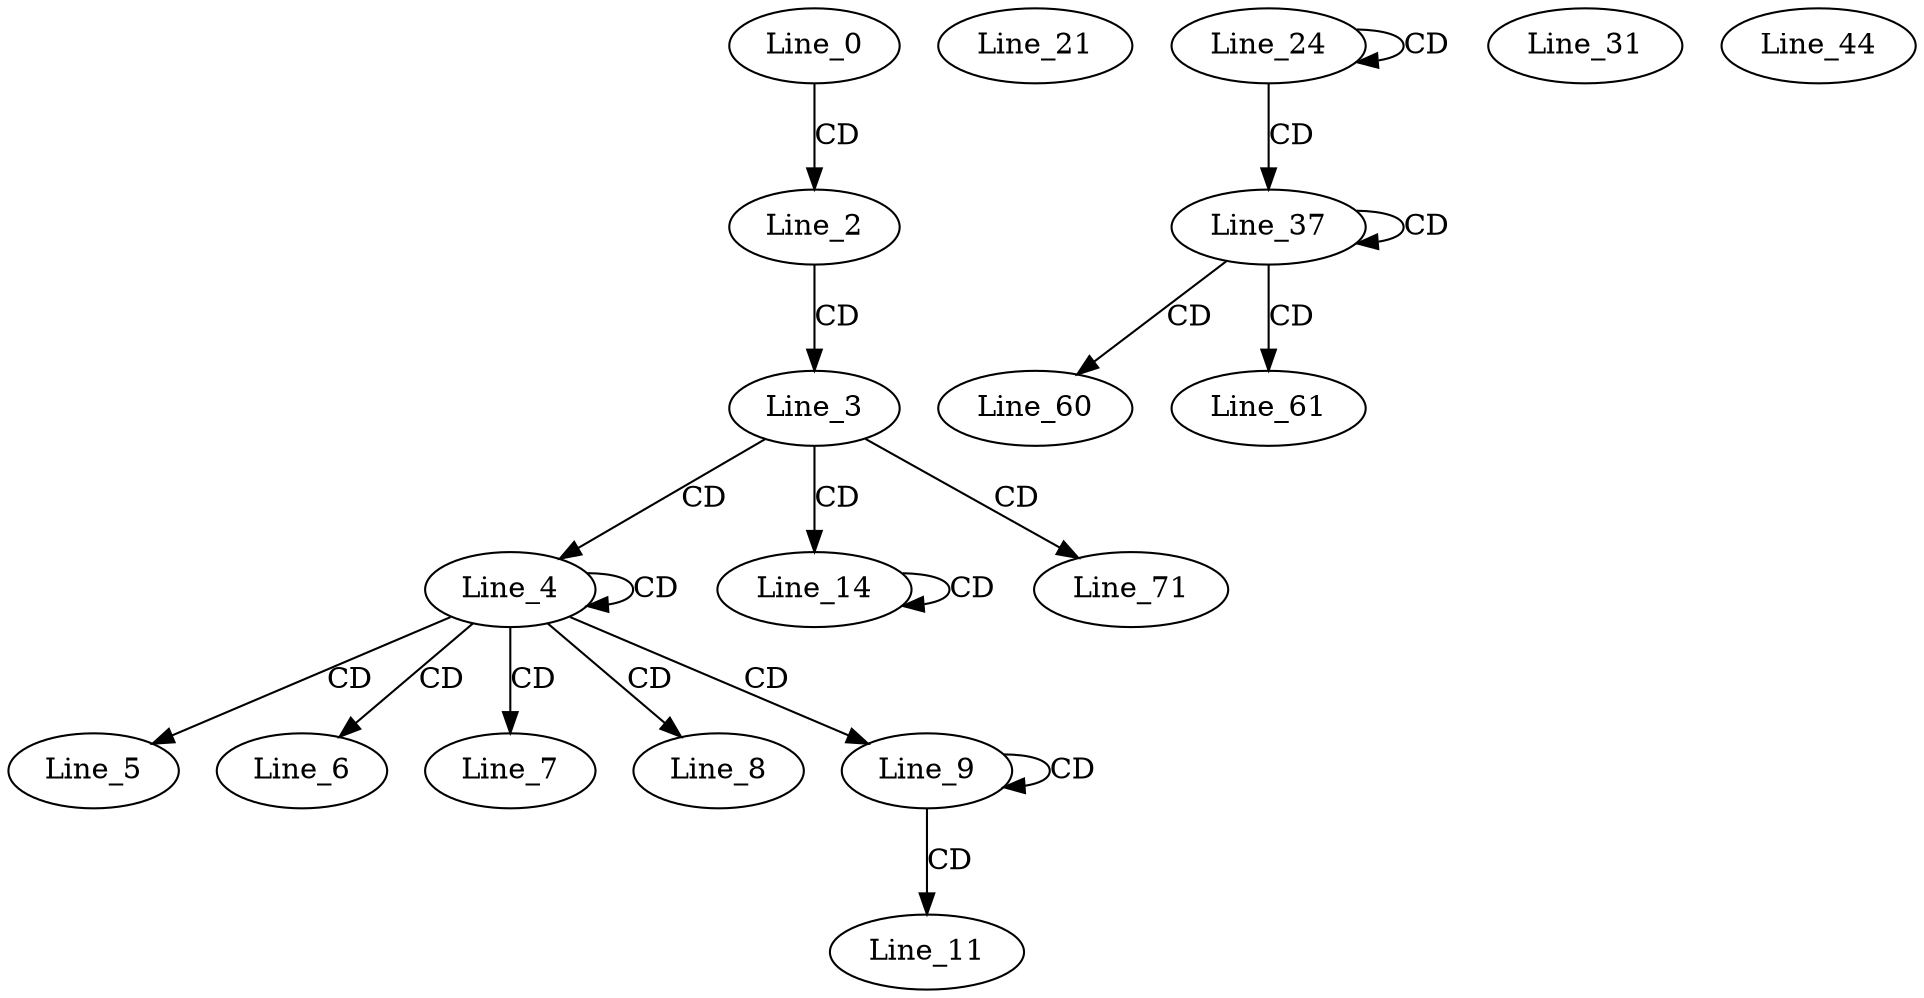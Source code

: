 digraph G {
  Line_0;
  Line_2;
  Line_3;
  Line_4;
  Line_4;
  Line_5;
  Line_6;
  Line_7;
  Line_7;
  Line_8;
  Line_9;
  Line_9;
  Line_11;
  Line_14;
  Line_14;
  Line_21;
  Line_24;
  Line_24;
  Line_31;
  Line_37;
  Line_37;
  Line_44;
  Line_60;
  Line_61;
  Line_71;
  Line_71;
  Line_0 -> Line_2 [ label="CD" ];
  Line_2 -> Line_3 [ label="CD" ];
  Line_3 -> Line_4 [ label="CD" ];
  Line_4 -> Line_4 [ label="CD" ];
  Line_4 -> Line_5 [ label="CD" ];
  Line_4 -> Line_6 [ label="CD" ];
  Line_4 -> Line_7 [ label="CD" ];
  Line_4 -> Line_8 [ label="CD" ];
  Line_4 -> Line_9 [ label="CD" ];
  Line_9 -> Line_9 [ label="CD" ];
  Line_9 -> Line_11 [ label="CD" ];
  Line_3 -> Line_14 [ label="CD" ];
  Line_14 -> Line_14 [ label="CD" ];
  Line_24 -> Line_24 [ label="CD" ];
  Line_24 -> Line_37 [ label="CD" ];
  Line_37 -> Line_37 [ label="CD" ];
  Line_37 -> Line_60 [ label="CD" ];
  Line_37 -> Line_61 [ label="CD" ];
  Line_3 -> Line_71 [ label="CD" ];
}
